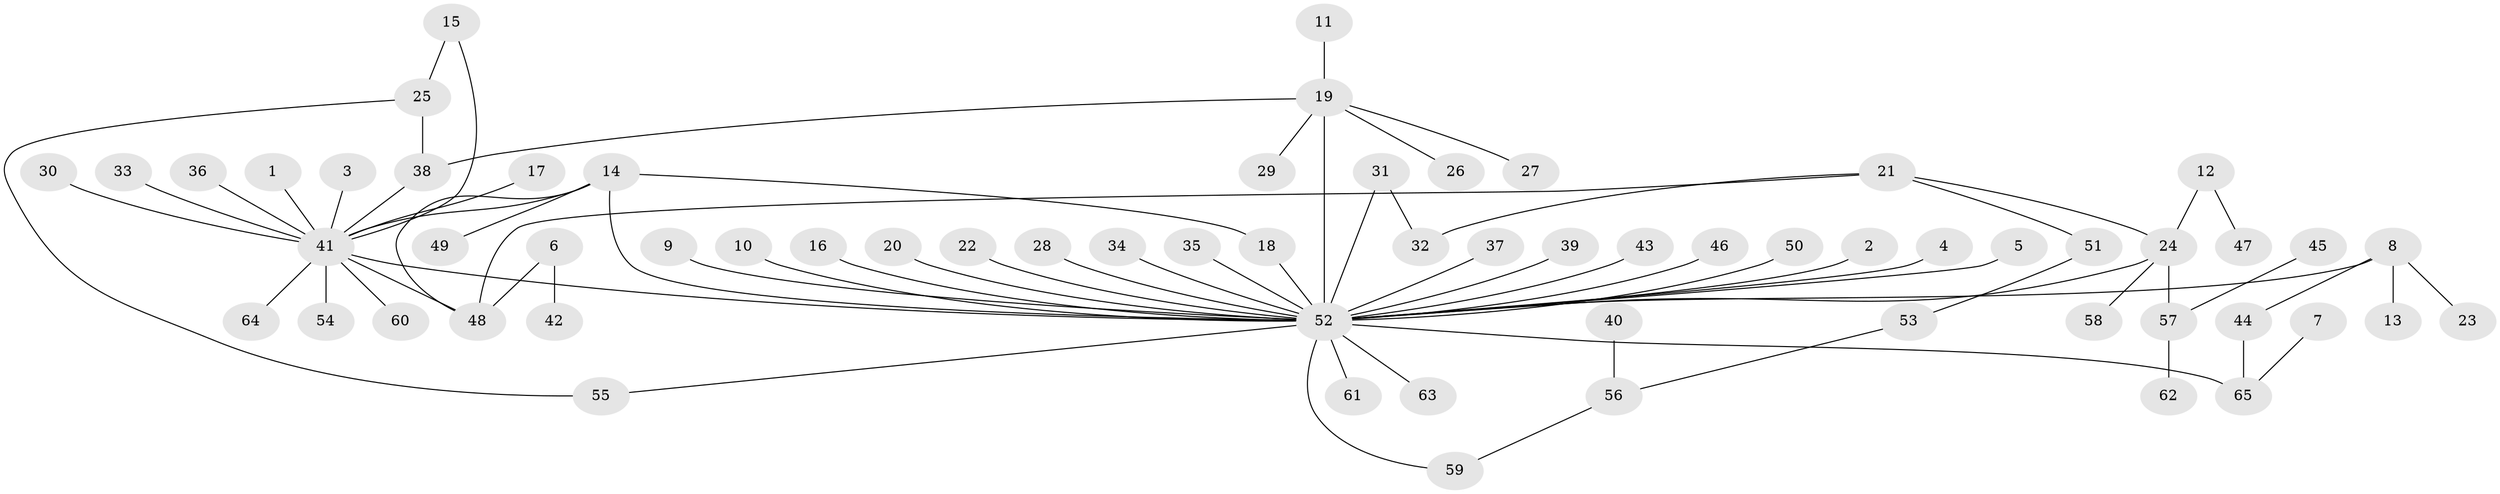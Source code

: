 // original degree distribution, {16: 0.007692307692307693, 32: 0.007692307692307693, 2: 0.26153846153846155, 1: 0.5615384615384615, 7: 0.007692307692307693, 3: 0.06153846153846154, 6: 0.015384615384615385, 5: 0.046153846153846156, 4: 0.023076923076923078, 8: 0.007692307692307693}
// Generated by graph-tools (version 1.1) at 2025/01/03/09/25 03:01:38]
// undirected, 65 vertices, 74 edges
graph export_dot {
graph [start="1"]
  node [color=gray90,style=filled];
  1;
  2;
  3;
  4;
  5;
  6;
  7;
  8;
  9;
  10;
  11;
  12;
  13;
  14;
  15;
  16;
  17;
  18;
  19;
  20;
  21;
  22;
  23;
  24;
  25;
  26;
  27;
  28;
  29;
  30;
  31;
  32;
  33;
  34;
  35;
  36;
  37;
  38;
  39;
  40;
  41;
  42;
  43;
  44;
  45;
  46;
  47;
  48;
  49;
  50;
  51;
  52;
  53;
  54;
  55;
  56;
  57;
  58;
  59;
  60;
  61;
  62;
  63;
  64;
  65;
  1 -- 41 [weight=1.0];
  2 -- 52 [weight=1.0];
  3 -- 41 [weight=1.0];
  4 -- 52 [weight=1.0];
  5 -- 52 [weight=1.0];
  6 -- 42 [weight=1.0];
  6 -- 48 [weight=1.0];
  7 -- 65 [weight=1.0];
  8 -- 13 [weight=1.0];
  8 -- 23 [weight=1.0];
  8 -- 44 [weight=1.0];
  8 -- 52 [weight=1.0];
  9 -- 52 [weight=1.0];
  10 -- 52 [weight=1.0];
  11 -- 19 [weight=1.0];
  12 -- 24 [weight=1.0];
  12 -- 47 [weight=1.0];
  14 -- 18 [weight=1.0];
  14 -- 41 [weight=1.0];
  14 -- 48 [weight=1.0];
  14 -- 49 [weight=1.0];
  14 -- 52 [weight=2.0];
  15 -- 25 [weight=1.0];
  15 -- 41 [weight=1.0];
  16 -- 52 [weight=1.0];
  17 -- 41 [weight=1.0];
  18 -- 52 [weight=1.0];
  19 -- 26 [weight=1.0];
  19 -- 27 [weight=1.0];
  19 -- 29 [weight=1.0];
  19 -- 38 [weight=1.0];
  19 -- 52 [weight=1.0];
  20 -- 52 [weight=1.0];
  21 -- 24 [weight=1.0];
  21 -- 32 [weight=1.0];
  21 -- 48 [weight=1.0];
  21 -- 51 [weight=1.0];
  22 -- 52 [weight=1.0];
  24 -- 52 [weight=1.0];
  24 -- 57 [weight=1.0];
  24 -- 58 [weight=1.0];
  25 -- 38 [weight=1.0];
  25 -- 55 [weight=1.0];
  28 -- 52 [weight=1.0];
  30 -- 41 [weight=1.0];
  31 -- 32 [weight=1.0];
  31 -- 52 [weight=1.0];
  33 -- 41 [weight=1.0];
  34 -- 52 [weight=1.0];
  35 -- 52 [weight=1.0];
  36 -- 41 [weight=1.0];
  37 -- 52 [weight=1.0];
  38 -- 41 [weight=1.0];
  39 -- 52 [weight=1.0];
  40 -- 56 [weight=1.0];
  41 -- 48 [weight=1.0];
  41 -- 52 [weight=1.0];
  41 -- 54 [weight=1.0];
  41 -- 60 [weight=1.0];
  41 -- 64 [weight=1.0];
  43 -- 52 [weight=1.0];
  44 -- 65 [weight=1.0];
  45 -- 57 [weight=1.0];
  46 -- 52 [weight=1.0];
  50 -- 52 [weight=1.0];
  51 -- 53 [weight=1.0];
  52 -- 55 [weight=1.0];
  52 -- 59 [weight=1.0];
  52 -- 61 [weight=1.0];
  52 -- 63 [weight=1.0];
  52 -- 65 [weight=1.0];
  53 -- 56 [weight=1.0];
  56 -- 59 [weight=1.0];
  57 -- 62 [weight=1.0];
}

